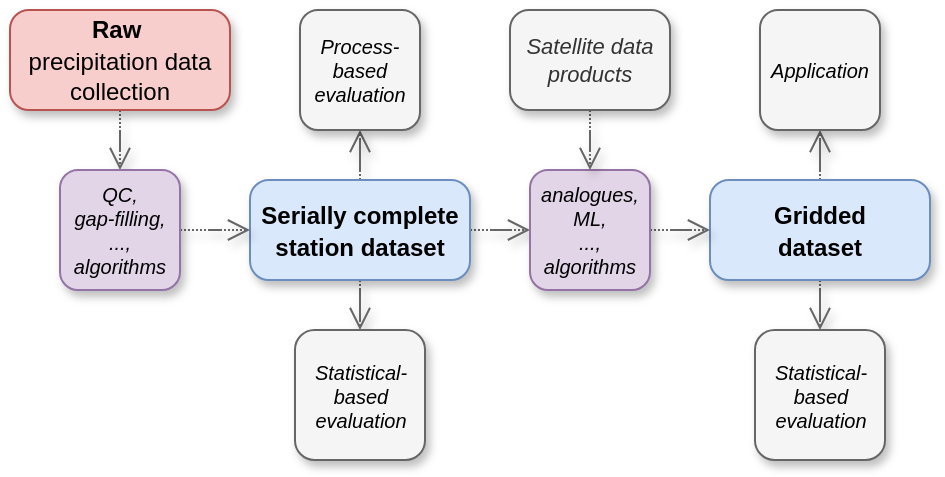 <mxfile version="28.2.5">
  <diagram name="Page-1" id="iodKQMO5uXjkdH3vZC42">
    <mxGraphModel dx="1233" dy="681" grid="1" gridSize="10" guides="1" tooltips="1" connect="1" arrows="1" fold="1" page="1" pageScale="1" pageWidth="100" pageHeight="100" math="0" shadow="0">
      <root>
        <mxCell id="0" />
        <mxCell id="1" parent="0" />
        <mxCell id="hHttcmBeRxNO83OjTy9z-1" style="edgeStyle=orthogonalEdgeStyle;rounded=0;orthogonalLoop=1;jettySize=auto;html=1;fillColor=#f5f5f5;strokeColor=#666666;fontColor=#000000;endArrow=open;endFill=0;endSize=9;dashed=1;strokeWidth=1;shadow=1;flowAnimation=0;dashPattern=1 1;fontFamily=Helvetica;" edge="1" parent="1" source="hHttcmBeRxNO83OjTy9z-2" target="hHttcmBeRxNO83OjTy9z-8">
          <mxGeometry relative="1" as="geometry" />
        </mxCell>
        <mxCell id="hHttcmBeRxNO83OjTy9z-2" value="&lt;font style=&quot;font-size: 12px;&quot;&gt;&lt;b&gt;Raw&lt;/b&gt;&amp;nbsp;&lt;/font&gt;&lt;div&gt;&lt;font style=&quot;font-size: 12px;&quot;&gt;precipitation data&lt;br&gt;collection&lt;/font&gt;&lt;/div&gt;" style="rounded=1;whiteSpace=wrap;html=1;arcSize=19;fontSize=13;fillColor=#f8cecc;strokeColor=#b85450;shadow=1;glass=0;fontFamily=Helvetica;" vertex="1" parent="1">
          <mxGeometry x="70" y="75" width="110" height="50" as="geometry" />
        </mxCell>
        <mxCell id="hHttcmBeRxNO83OjTy9z-3" style="edgeStyle=orthogonalEdgeStyle;rounded=0;orthogonalLoop=1;jettySize=auto;html=1;entryX=0.5;entryY=1;entryDx=0;entryDy=0;fillColor=#f5f5f5;strokeColor=#666666;fontColor=#000000;endArrow=open;endFill=0;endSize=9;dashed=1;strokeWidth=1;shadow=1;flowAnimation=0;dashPattern=1 1;fontFamily=Helvetica;" edge="1" parent="1" source="hHttcmBeRxNO83OjTy9z-6" target="hHttcmBeRxNO83OjTy9z-10">
          <mxGeometry relative="1" as="geometry" />
        </mxCell>
        <mxCell id="hHttcmBeRxNO83OjTy9z-4" value="" style="edgeStyle=orthogonalEdgeStyle;rounded=0;orthogonalLoop=1;jettySize=auto;html=1;fillColor=#f5f5f5;strokeColor=#666666;endArrow=open;endFill=0;strokeWidth=1;endSize=9;dashed=1;shadow=1;flowAnimation=0;dashPattern=1 1;fontFamily=Helvetica;" edge="1" parent="1" source="hHttcmBeRxNO83OjTy9z-6" target="hHttcmBeRxNO83OjTy9z-17">
          <mxGeometry relative="1" as="geometry" />
        </mxCell>
        <mxCell id="hHttcmBeRxNO83OjTy9z-5" style="edgeStyle=orthogonalEdgeStyle;rounded=0;orthogonalLoop=1;jettySize=auto;html=1;entryX=0.5;entryY=0;entryDx=0;entryDy=0;fillColor=#f5f5f5;strokeColor=#666666;endArrow=open;endFill=0;endSize=9;dashed=1;strokeWidth=1;shadow=1;flowAnimation=0;dashPattern=1 1;fontFamily=Helvetica;" edge="1" parent="1" source="hHttcmBeRxNO83OjTy9z-6" target="hHttcmBeRxNO83OjTy9z-9">
          <mxGeometry relative="1" as="geometry" />
        </mxCell>
        <mxCell id="hHttcmBeRxNO83OjTy9z-6" value="&lt;b&gt;&lt;font style=&quot;font-size: 12px;&quot;&gt;Serially complete station dataset&lt;/font&gt;&lt;/b&gt;" style="rounded=1;whiteSpace=wrap;html=1;arcSize=19;fontSize=13;fillColor=#dae8fc;strokeColor=#6c8ebf;shadow=1;fontFamily=Helvetica;" vertex="1" parent="1">
          <mxGeometry x="190" y="160" width="110" height="50" as="geometry" />
        </mxCell>
        <mxCell id="hHttcmBeRxNO83OjTy9z-7" style="edgeStyle=orthogonalEdgeStyle;rounded=0;orthogonalLoop=1;jettySize=auto;html=1;entryX=0;entryY=0.5;entryDx=0;entryDy=0;fillColor=#f5f5f5;strokeColor=#666666;fontColor=#000000;endArrow=open;endFill=0;endSize=9;dashed=1;strokeWidth=1;shadow=1;flowAnimation=0;dashPattern=1 1;fontFamily=Helvetica;" edge="1" parent="1" source="hHttcmBeRxNO83OjTy9z-8" target="hHttcmBeRxNO83OjTy9z-6">
          <mxGeometry relative="1" as="geometry" />
        </mxCell>
        <mxCell id="hHttcmBeRxNO83OjTy9z-8" value="&lt;i&gt;QC, &lt;br&gt;gap-filling, &lt;br&gt;..., algorithms&lt;/i&gt;" style="whiteSpace=wrap;html=1;aspect=fixed;fontSize=10;fillColor=#e1d5e7;strokeColor=#9673a6;rounded=1;align=center;shadow=1;fontFamily=Helvetica;" vertex="1" parent="1">
          <mxGeometry x="95" y="155" width="60" height="60" as="geometry" />
        </mxCell>
        <mxCell id="hHttcmBeRxNO83OjTy9z-9" value="&lt;i&gt;Statistical-based evaluation&lt;/i&gt;" style="whiteSpace=wrap;html=1;aspect=fixed;fontSize=10;fillColor=#f5f5f5;fontColor=#000000;strokeColor=#666666;rounded=1;shadow=1;fontFamily=Helvetica;" vertex="1" parent="1">
          <mxGeometry x="212.5" y="235" width="65" height="65" as="geometry" />
        </mxCell>
        <mxCell id="hHttcmBeRxNO83OjTy9z-10" value="&lt;i&gt;Process-based evaluation&lt;/i&gt;" style="whiteSpace=wrap;html=1;aspect=fixed;fontSize=10;fillColor=#f5f5f5;fontColor=#000000;strokeColor=#666666;rounded=1;shadow=1;fontFamily=Helvetica;" vertex="1" parent="1">
          <mxGeometry x="215" y="75" width="60" height="60" as="geometry" />
        </mxCell>
        <mxCell id="hHttcmBeRxNO83OjTy9z-12" style="edgeStyle=orthogonalEdgeStyle;rounded=0;orthogonalLoop=1;jettySize=auto;html=1;entryX=0.5;entryY=1;entryDx=0;entryDy=0;fillColor=#f5f5f5;strokeColor=#666666;fontColor=#000000;endArrow=open;endFill=0;strokeWidth=1;endSize=9;dashed=1;shadow=1;flowAnimation=0;dashPattern=1 1;fontFamily=Helvetica;" edge="1" parent="1" source="hHttcmBeRxNO83OjTy9z-13" target="hHttcmBeRxNO83OjTy9z-15">
          <mxGeometry relative="1" as="geometry" />
        </mxCell>
        <mxCell id="hHttcmBeRxNO83OjTy9z-22" style="edgeStyle=orthogonalEdgeStyle;rounded=0;orthogonalLoop=1;jettySize=auto;html=1;entryX=0.5;entryY=0;entryDx=0;entryDy=0;strokeColor=#666666;strokeWidth=1;align=center;verticalAlign=middle;fontFamily=Helvetica;fontSize=11;fontColor=#000000;labelBackgroundColor=default;endArrow=open;endFill=0;endSize=9;fillColor=#f5f5f5;dashed=1;shadow=1;flowAnimation=0;dashPattern=1 1;" edge="1" parent="1" source="hHttcmBeRxNO83OjTy9z-13" target="hHttcmBeRxNO83OjTy9z-21">
          <mxGeometry relative="1" as="geometry" />
        </mxCell>
        <mxCell id="hHttcmBeRxNO83OjTy9z-13" value="&lt;b&gt;&lt;font style=&quot;font-size: 12px;&quot;&gt;Gridded &lt;br&gt;dataset&lt;/font&gt;&lt;/b&gt;" style="rounded=1;whiteSpace=wrap;html=1;arcSize=19;fontSize=13;fillColor=#dae8fc;strokeColor=#6c8ebf;shadow=1;fontFamily=Helvetica;" vertex="1" parent="1">
          <mxGeometry x="420" y="160" width="110" height="50" as="geometry" />
        </mxCell>
        <mxCell id="hHttcmBeRxNO83OjTy9z-15" value="&lt;span&gt;Application&lt;/span&gt;" style="whiteSpace=wrap;html=1;aspect=fixed;fontSize=10;fillColor=#f5f5f5;fontColor=#000000;strokeColor=#666666;rounded=1;shadow=1;fontFamily=Helvetica;fontStyle=2" vertex="1" parent="1">
          <mxGeometry x="445" y="75" width="60" height="60" as="geometry" />
        </mxCell>
        <mxCell id="hHttcmBeRxNO83OjTy9z-16" style="edgeStyle=orthogonalEdgeStyle;rounded=0;orthogonalLoop=1;jettySize=auto;html=1;entryX=0;entryY=0.5;entryDx=0;entryDy=0;fillColor=#f5f5f5;strokeColor=#666666;endArrow=open;endFill=0;strokeWidth=1;endSize=9;dashed=1;shadow=1;flowAnimation=0;dashPattern=1 1;fontFamily=Helvetica;" edge="1" parent="1" source="hHttcmBeRxNO83OjTy9z-17" target="hHttcmBeRxNO83OjTy9z-13">
          <mxGeometry relative="1" as="geometry" />
        </mxCell>
        <mxCell id="hHttcmBeRxNO83OjTy9z-17" value="analogues, &lt;br&gt;ML,&lt;br&gt;..., algorithms" style="whiteSpace=wrap;html=1;aspect=fixed;fontSize=10;fillColor=#e1d5e7;strokeColor=#9673a6;rounded=1;shadow=1;fontFamily=Helvetica;fontStyle=2" vertex="1" parent="1">
          <mxGeometry x="330" y="155" width="60" height="60" as="geometry" />
        </mxCell>
        <mxCell id="hHttcmBeRxNO83OjTy9z-19" style="edgeStyle=orthogonalEdgeStyle;rounded=0;orthogonalLoop=1;jettySize=auto;html=1;entryX=0.5;entryY=0;entryDx=0;entryDy=0;strokeColor=#666666;strokeWidth=1;align=center;verticalAlign=middle;fontFamily=Helvetica;fontSize=11;fontColor=default;labelBackgroundColor=default;endArrow=open;endFill=0;endSize=9;fillColor=#f5f5f5;dashed=1;shadow=1;flowAnimation=0;dashPattern=1 1;" edge="1" parent="1" source="hHttcmBeRxNO83OjTy9z-18" target="hHttcmBeRxNO83OjTy9z-17">
          <mxGeometry relative="1" as="geometry" />
        </mxCell>
        <mxCell id="hHttcmBeRxNO83OjTy9z-18" value="Satellite data products" style="rounded=1;whiteSpace=wrap;html=1;arcSize=19;fontSize=11;fillColor=#f5f5f5;strokeColor=#666666;shadow=1;fontColor=#333333;fontFamily=Helvetica;fontStyle=2" vertex="1" parent="1">
          <mxGeometry x="320" y="75" width="80" height="50" as="geometry" />
        </mxCell>
        <mxCell id="hHttcmBeRxNO83OjTy9z-21" value="&lt;i&gt;Statistical-based evaluation&lt;/i&gt;" style="whiteSpace=wrap;html=1;aspect=fixed;fontSize=10;fillColor=#f5f5f5;fontColor=#000000;strokeColor=#666666;rounded=1;shadow=1;fontFamily=Helvetica;" vertex="1" parent="1">
          <mxGeometry x="442.5" y="235" width="65" height="65" as="geometry" />
        </mxCell>
      </root>
    </mxGraphModel>
  </diagram>
</mxfile>
